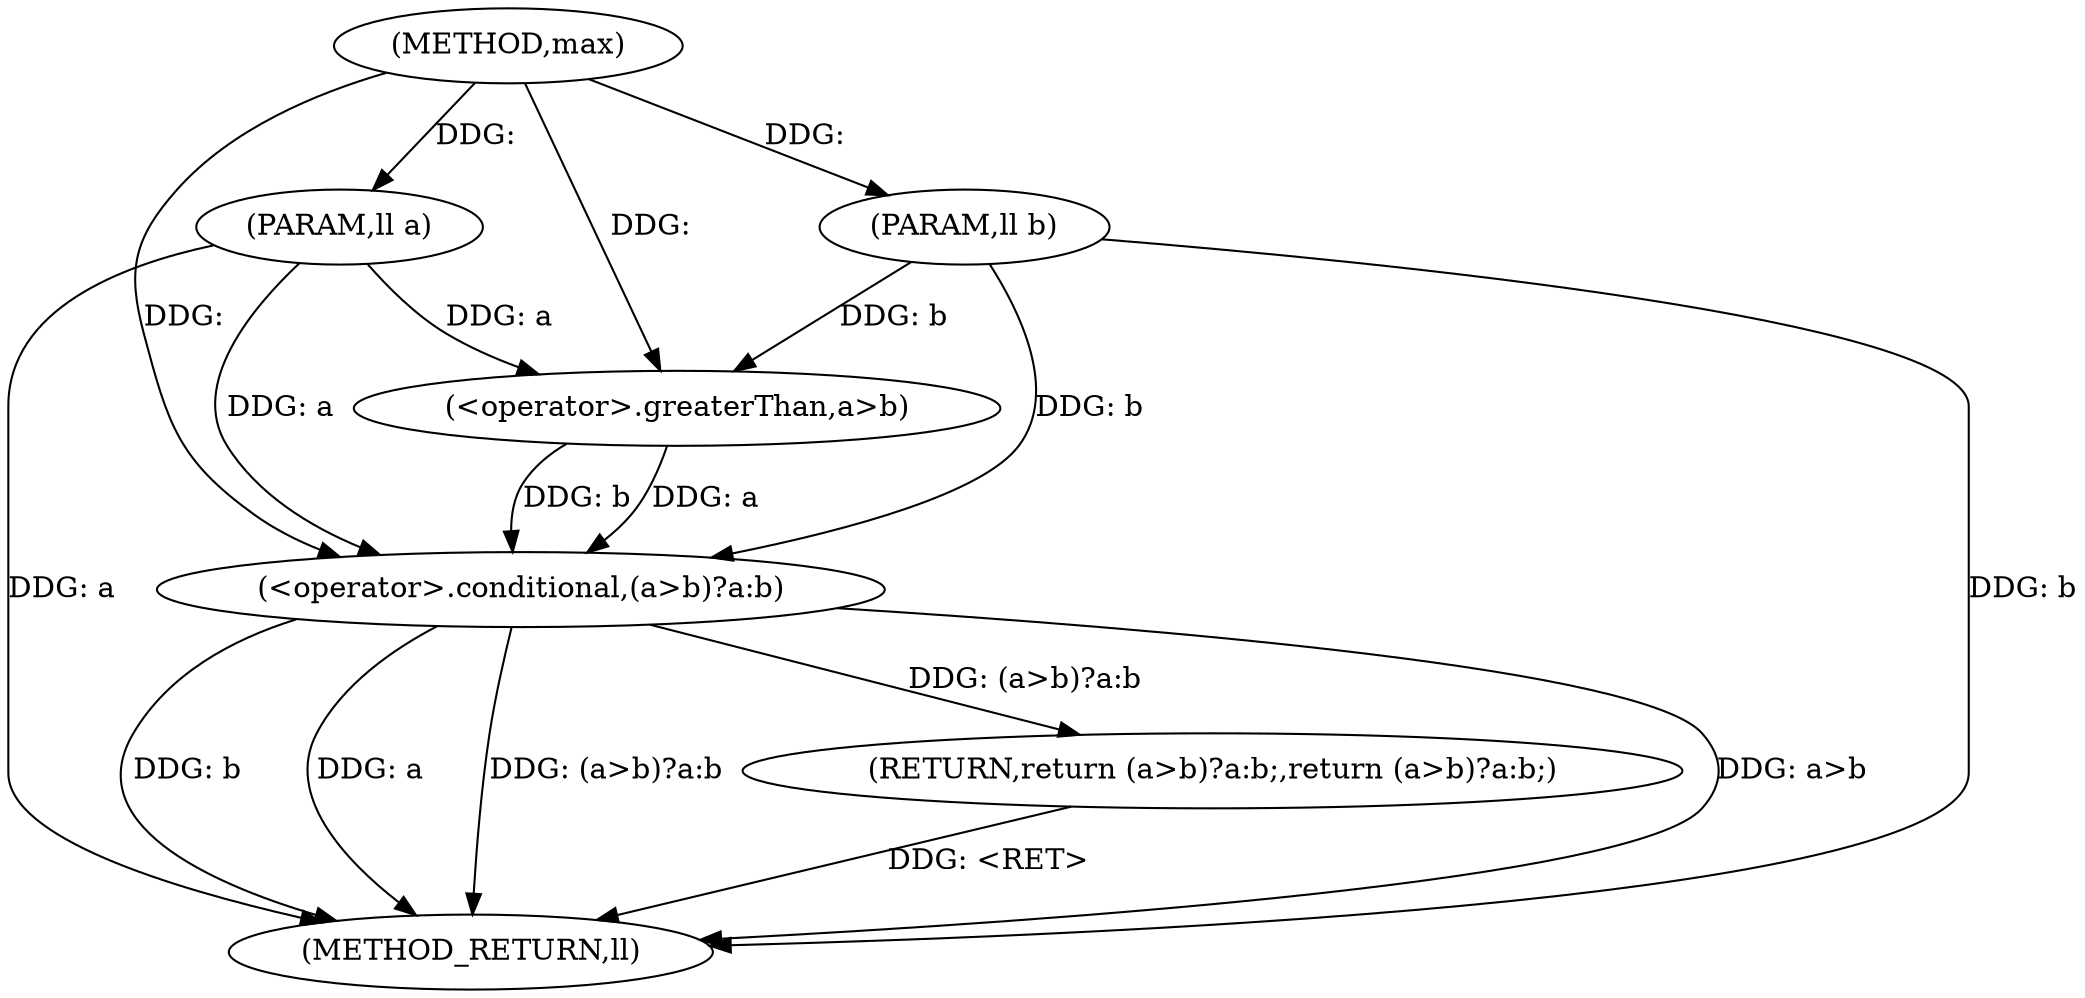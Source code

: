 digraph "max" {  
"1000273" [label = "(METHOD,max)" ]
"1000284" [label = "(METHOD_RETURN,ll)" ]
"1000274" [label = "(PARAM,ll a)" ]
"1000275" [label = "(PARAM,ll b)" ]
"1000277" [label = "(RETURN,return (a>b)?a:b;,return (a>b)?a:b;)" ]
"1000278" [label = "(<operator>.conditional,(a>b)?a:b)" ]
"1000279" [label = "(<operator>.greaterThan,a>b)" ]
  "1000274" -> "1000284"  [ label = "DDG: a"] 
  "1000275" -> "1000284"  [ label = "DDG: b"] 
  "1000278" -> "1000284"  [ label = "DDG: a>b"] 
  "1000278" -> "1000284"  [ label = "DDG: b"] 
  "1000278" -> "1000284"  [ label = "DDG: a"] 
  "1000278" -> "1000284"  [ label = "DDG: (a>b)?a:b"] 
  "1000277" -> "1000284"  [ label = "DDG: <RET>"] 
  "1000273" -> "1000274"  [ label = "DDG: "] 
  "1000273" -> "1000275"  [ label = "DDG: "] 
  "1000278" -> "1000277"  [ label = "DDG: (a>b)?a:b"] 
  "1000279" -> "1000278"  [ label = "DDG: b"] 
  "1000275" -> "1000278"  [ label = "DDG: b"] 
  "1000273" -> "1000278"  [ label = "DDG: "] 
  "1000279" -> "1000278"  [ label = "DDG: a"] 
  "1000274" -> "1000278"  [ label = "DDG: a"] 
  "1000274" -> "1000279"  [ label = "DDG: a"] 
  "1000273" -> "1000279"  [ label = "DDG: "] 
  "1000275" -> "1000279"  [ label = "DDG: b"] 
}

